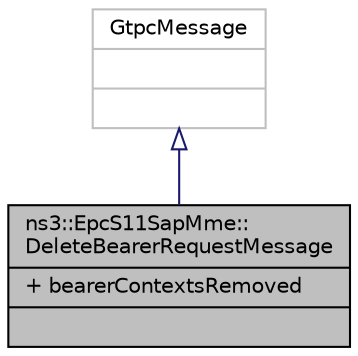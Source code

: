 digraph "ns3::EpcS11SapMme::DeleteBearerRequestMessage"
{
  edge [fontname="Helvetica",fontsize="10",labelfontname="Helvetica",labelfontsize="10"];
  node [fontname="Helvetica",fontsize="10",shape=record];
  Node1 [label="{ns3::EpcS11SapMme::\lDeleteBearerRequestMessage\n|+ bearerContextsRemoved\l|}",height=0.2,width=0.4,color="black", fillcolor="grey75", style="filled", fontcolor="black"];
  Node2 -> Node1 [dir="back",color="midnightblue",fontsize="10",style="solid",arrowtail="onormal"];
  Node2 [label="{GtpcMessage\n||}",height=0.2,width=0.4,color="grey75", fillcolor="white", style="filled"];
}
